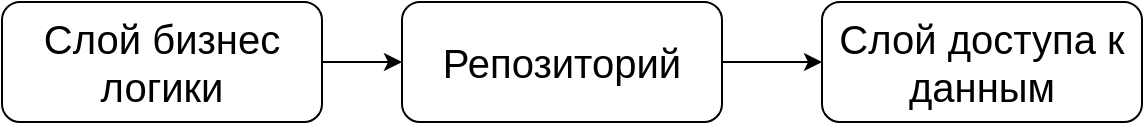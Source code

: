 <mxfile version="14.5.1" type="device"><diagram id="C5RBs43oDa-KdzZeNtuy" name="Page-1"><mxGraphModel dx="1315" dy="282" grid="1" gridSize="10" guides="1" tooltips="1" connect="1" arrows="1" fold="1" page="1" pageScale="1" pageWidth="827" pageHeight="1169" math="0" shadow="0"><root><mxCell id="WIyWlLk6GJQsqaUBKTNV-0"/><mxCell id="WIyWlLk6GJQsqaUBKTNV-1" parent="WIyWlLk6GJQsqaUBKTNV-0"/><mxCell id="xz4_POtEXSlSP5vrr-P2-11" value="" style="edgeStyle=orthogonalEdgeStyle;rounded=0;orthogonalLoop=1;jettySize=auto;html=1;" edge="1" parent="WIyWlLk6GJQsqaUBKTNV-1" source="xz4_POtEXSlSP5vrr-P2-3" target="xz4_POtEXSlSP5vrr-P2-9"><mxGeometry relative="1" as="geometry"/></mxCell><mxCell id="xz4_POtEXSlSP5vrr-P2-3" value="&lt;span style=&quot;font-size: 20px&quot;&gt;Репозиторий&lt;/span&gt;" style="rounded=1;whiteSpace=wrap;html=1;" vertex="1" parent="WIyWlLk6GJQsqaUBKTNV-1"><mxGeometry x="-610" y="10" width="160" height="60" as="geometry"/></mxCell><mxCell id="xz4_POtEXSlSP5vrr-P2-6" value="" style="edgeStyle=orthogonalEdgeStyle;rounded=0;orthogonalLoop=1;jettySize=auto;html=1;" edge="1" parent="WIyWlLk6GJQsqaUBKTNV-1" source="xz4_POtEXSlSP5vrr-P2-5" target="xz4_POtEXSlSP5vrr-P2-3"><mxGeometry relative="1" as="geometry"/></mxCell><mxCell id="xz4_POtEXSlSP5vrr-P2-5" value="&lt;span style=&quot;font-size: 20px&quot;&gt;Слой бизнес логики&lt;/span&gt;" style="rounded=1;whiteSpace=wrap;html=1;" vertex="1" parent="WIyWlLk6GJQsqaUBKTNV-1"><mxGeometry x="-810" y="10" width="160" height="60" as="geometry"/></mxCell><mxCell id="xz4_POtEXSlSP5vrr-P2-9" value="&lt;span style=&quot;font-size: 20px&quot;&gt;Слой доступа к данным&lt;/span&gt;" style="rounded=1;whiteSpace=wrap;html=1;" vertex="1" parent="WIyWlLk6GJQsqaUBKTNV-1"><mxGeometry x="-400" y="10" width="160" height="60" as="geometry"/></mxCell></root></mxGraphModel></diagram></mxfile>